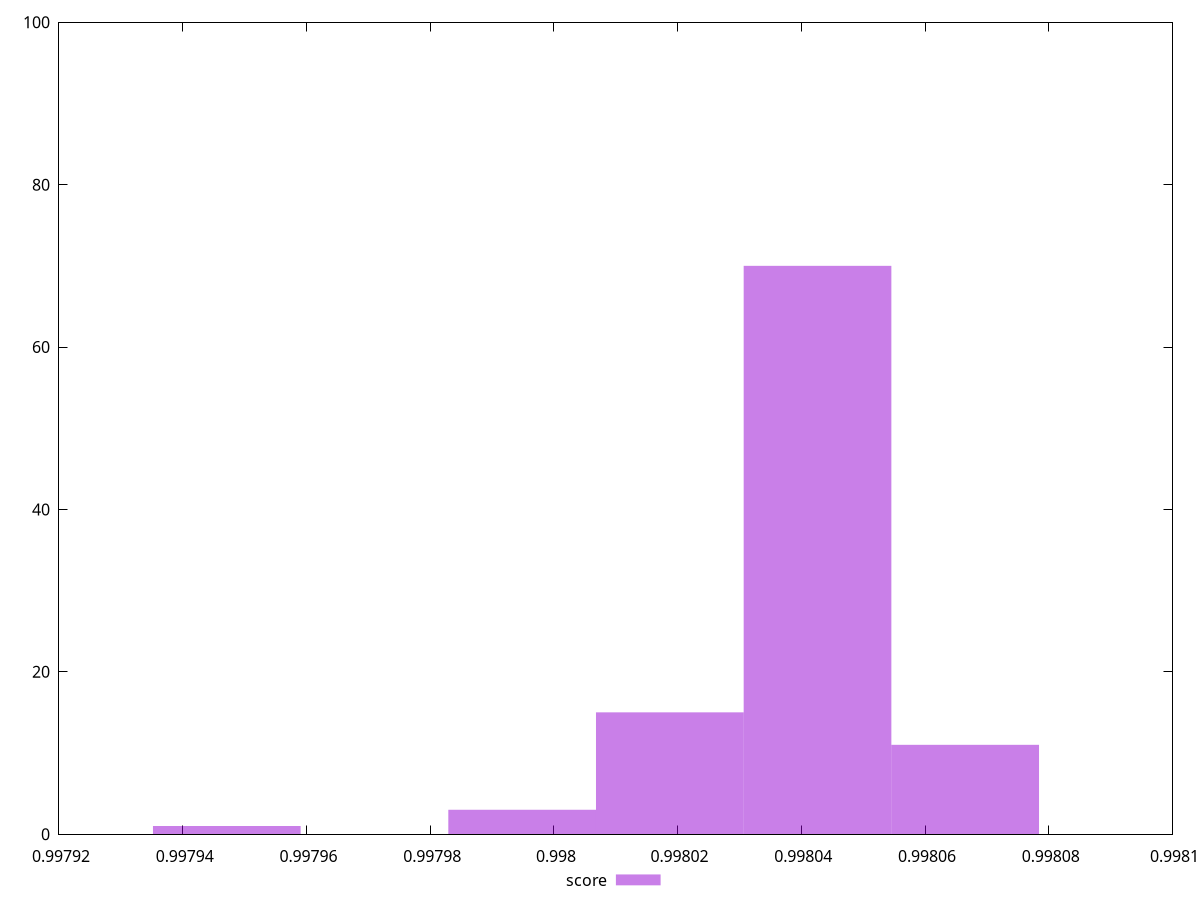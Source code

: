 reset
set terminal svg size 640, 490 enhanced background rgb 'white'
set output "report_00007_2020-12-11T15:55:29.892Z/interactive/samples/pages+cached+noexternal+nofonts+nosvg+noimg+nocss/score/histogram.svg"

$score <<EOF
0.9980426154435625 70
0.9980187428237753 15
0.9979948702039881 3
0.9979471249644137 1
0.9980664880633497 11
EOF

set key outside below
set boxwidth 0.000023872619787202204
set yrange [0:100]
set style fill transparent solid 0.5 noborder

plot \
  $score title "score" with boxes, \


reset